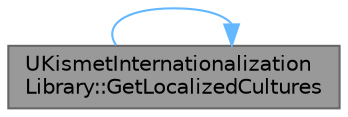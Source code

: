 digraph "UKismetInternationalizationLibrary::GetLocalizedCultures"
{
 // INTERACTIVE_SVG=YES
 // LATEX_PDF_SIZE
  bgcolor="transparent";
  edge [fontname=Helvetica,fontsize=10,labelfontname=Helvetica,labelfontsize=10];
  node [fontname=Helvetica,fontsize=10,shape=box,height=0.2,width=0.4];
  rankdir="LR";
  Node1 [id="Node000001",label="UKismetInternationalization\lLibrary::GetLocalizedCultures",height=0.2,width=0.4,color="gray40", fillcolor="grey60", style="filled", fontcolor="black",tooltip="Get the list of cultures that have localization data available for them."];
  Node1 -> Node1 [id="edge1_Node000001_Node000001",color="steelblue1",style="solid",tooltip=" "];
}
